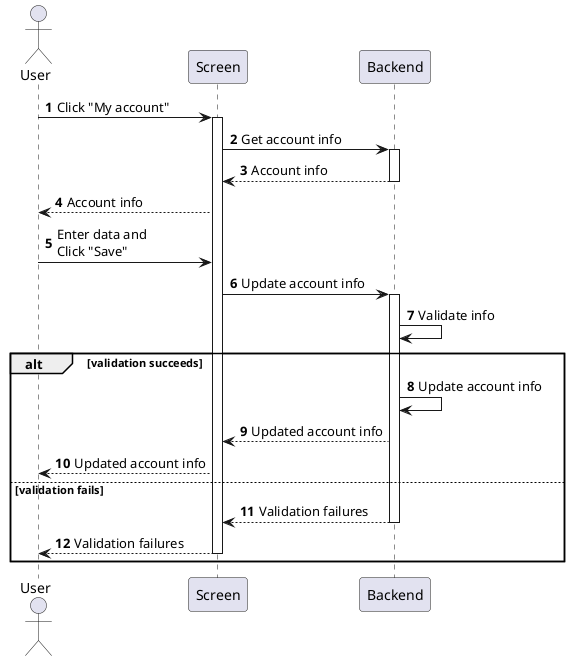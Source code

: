 @startuml my-account-manage
autonumber

actor "User" as a
participant Screen as f
participant Backend as b

a -> f : Click "My account"
activate f
f -> b : Get account info
activate b
return Account info
f --> a : Account info
a -> f : Enter data and\nClick "Save"
f -> b : Update account info
activate b
b -> b : Validate info

alt validation succeeds
    b -> b : Update account info
    b --> f : Updated account info
    f --> a : Updated account info
else validation fails
    return Validation failures
    f --> a : Validation failures
    deactivate f
end
@enduml